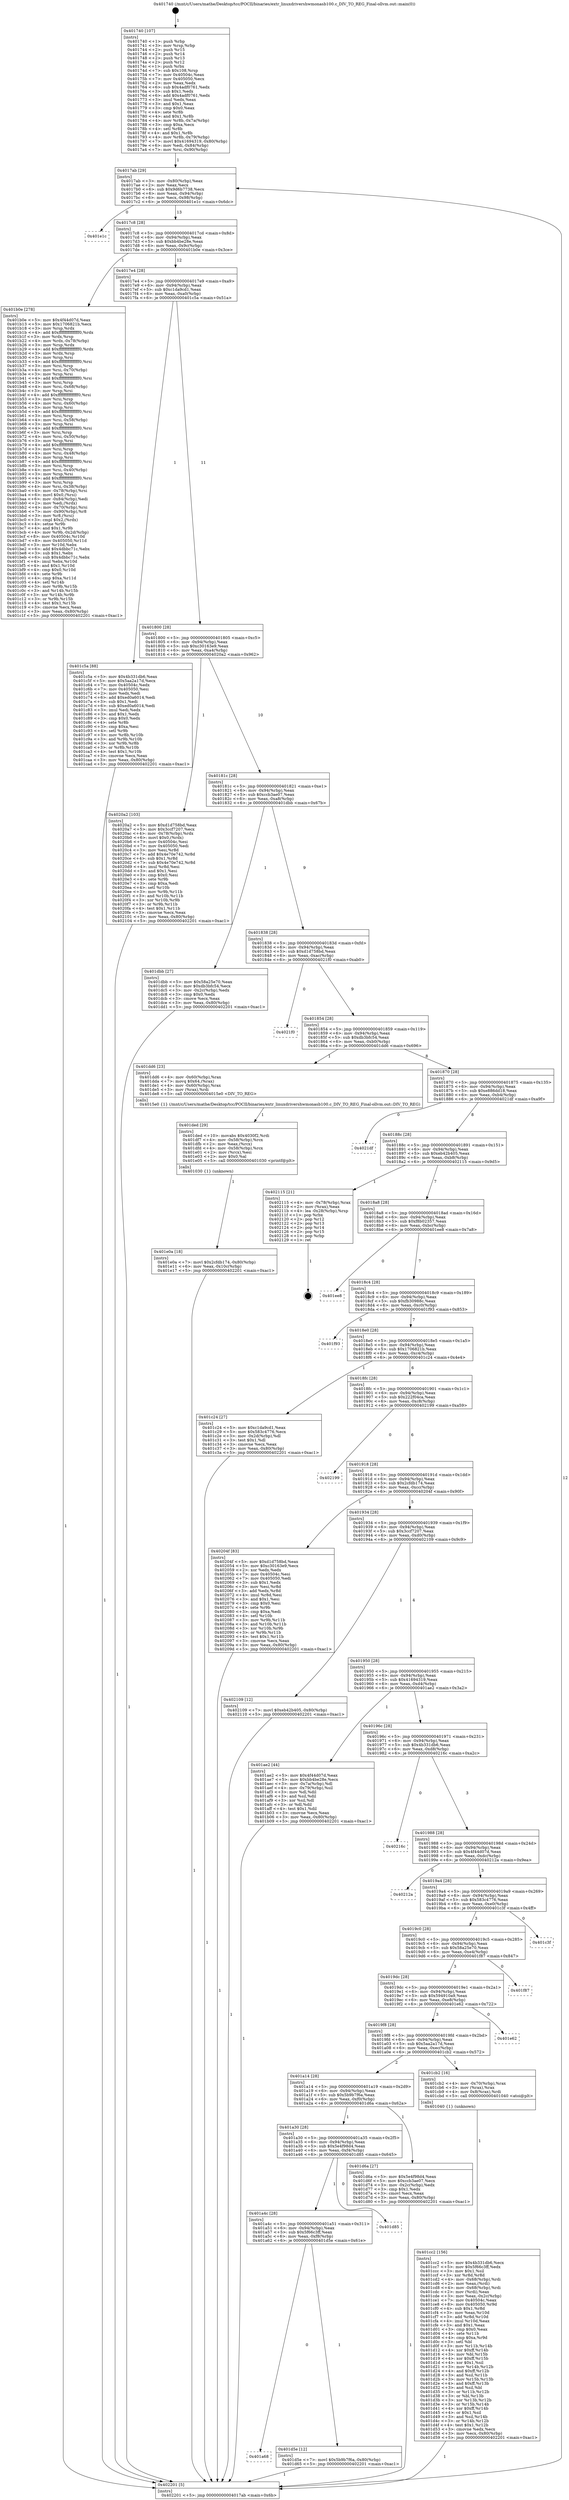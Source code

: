 digraph "0x401740" {
  label = "0x401740 (/mnt/c/Users/mathe/Desktop/tcc/POCII/binaries/extr_linuxdrivershwmonasb100.c_DIV_TO_REG_Final-ollvm.out::main(0))"
  labelloc = "t"
  node[shape=record]

  Entry [label="",width=0.3,height=0.3,shape=circle,fillcolor=black,style=filled]
  "0x4017ab" [label="{
     0x4017ab [29]\l
     | [instrs]\l
     &nbsp;&nbsp;0x4017ab \<+3\>: mov -0x80(%rbp),%eax\l
     &nbsp;&nbsp;0x4017ae \<+2\>: mov %eax,%ecx\l
     &nbsp;&nbsp;0x4017b0 \<+6\>: sub $0x9d6b7738,%ecx\l
     &nbsp;&nbsp;0x4017b6 \<+6\>: mov %eax,-0x94(%rbp)\l
     &nbsp;&nbsp;0x4017bc \<+6\>: mov %ecx,-0x98(%rbp)\l
     &nbsp;&nbsp;0x4017c2 \<+6\>: je 0000000000401e1c \<main+0x6dc\>\l
  }"]
  "0x401e1c" [label="{
     0x401e1c\l
  }", style=dashed]
  "0x4017c8" [label="{
     0x4017c8 [28]\l
     | [instrs]\l
     &nbsp;&nbsp;0x4017c8 \<+5\>: jmp 00000000004017cd \<main+0x8d\>\l
     &nbsp;&nbsp;0x4017cd \<+6\>: mov -0x94(%rbp),%eax\l
     &nbsp;&nbsp;0x4017d3 \<+5\>: sub $0xbb4be28e,%eax\l
     &nbsp;&nbsp;0x4017d8 \<+6\>: mov %eax,-0x9c(%rbp)\l
     &nbsp;&nbsp;0x4017de \<+6\>: je 0000000000401b0e \<main+0x3ce\>\l
  }"]
  Exit [label="",width=0.3,height=0.3,shape=circle,fillcolor=black,style=filled,peripheries=2]
  "0x401b0e" [label="{
     0x401b0e [278]\l
     | [instrs]\l
     &nbsp;&nbsp;0x401b0e \<+5\>: mov $0x4f44d07d,%eax\l
     &nbsp;&nbsp;0x401b13 \<+5\>: mov $0x1706821b,%ecx\l
     &nbsp;&nbsp;0x401b18 \<+3\>: mov %rsp,%rdx\l
     &nbsp;&nbsp;0x401b1b \<+4\>: add $0xfffffffffffffff0,%rdx\l
     &nbsp;&nbsp;0x401b1f \<+3\>: mov %rdx,%rsp\l
     &nbsp;&nbsp;0x401b22 \<+4\>: mov %rdx,-0x78(%rbp)\l
     &nbsp;&nbsp;0x401b26 \<+3\>: mov %rsp,%rdx\l
     &nbsp;&nbsp;0x401b29 \<+4\>: add $0xfffffffffffffff0,%rdx\l
     &nbsp;&nbsp;0x401b2d \<+3\>: mov %rdx,%rsp\l
     &nbsp;&nbsp;0x401b30 \<+3\>: mov %rsp,%rsi\l
     &nbsp;&nbsp;0x401b33 \<+4\>: add $0xfffffffffffffff0,%rsi\l
     &nbsp;&nbsp;0x401b37 \<+3\>: mov %rsi,%rsp\l
     &nbsp;&nbsp;0x401b3a \<+4\>: mov %rsi,-0x70(%rbp)\l
     &nbsp;&nbsp;0x401b3e \<+3\>: mov %rsp,%rsi\l
     &nbsp;&nbsp;0x401b41 \<+4\>: add $0xfffffffffffffff0,%rsi\l
     &nbsp;&nbsp;0x401b45 \<+3\>: mov %rsi,%rsp\l
     &nbsp;&nbsp;0x401b48 \<+4\>: mov %rsi,-0x68(%rbp)\l
     &nbsp;&nbsp;0x401b4c \<+3\>: mov %rsp,%rsi\l
     &nbsp;&nbsp;0x401b4f \<+4\>: add $0xfffffffffffffff0,%rsi\l
     &nbsp;&nbsp;0x401b53 \<+3\>: mov %rsi,%rsp\l
     &nbsp;&nbsp;0x401b56 \<+4\>: mov %rsi,-0x60(%rbp)\l
     &nbsp;&nbsp;0x401b5a \<+3\>: mov %rsp,%rsi\l
     &nbsp;&nbsp;0x401b5d \<+4\>: add $0xfffffffffffffff0,%rsi\l
     &nbsp;&nbsp;0x401b61 \<+3\>: mov %rsi,%rsp\l
     &nbsp;&nbsp;0x401b64 \<+4\>: mov %rsi,-0x58(%rbp)\l
     &nbsp;&nbsp;0x401b68 \<+3\>: mov %rsp,%rsi\l
     &nbsp;&nbsp;0x401b6b \<+4\>: add $0xfffffffffffffff0,%rsi\l
     &nbsp;&nbsp;0x401b6f \<+3\>: mov %rsi,%rsp\l
     &nbsp;&nbsp;0x401b72 \<+4\>: mov %rsi,-0x50(%rbp)\l
     &nbsp;&nbsp;0x401b76 \<+3\>: mov %rsp,%rsi\l
     &nbsp;&nbsp;0x401b79 \<+4\>: add $0xfffffffffffffff0,%rsi\l
     &nbsp;&nbsp;0x401b7d \<+3\>: mov %rsi,%rsp\l
     &nbsp;&nbsp;0x401b80 \<+4\>: mov %rsi,-0x48(%rbp)\l
     &nbsp;&nbsp;0x401b84 \<+3\>: mov %rsp,%rsi\l
     &nbsp;&nbsp;0x401b87 \<+4\>: add $0xfffffffffffffff0,%rsi\l
     &nbsp;&nbsp;0x401b8b \<+3\>: mov %rsi,%rsp\l
     &nbsp;&nbsp;0x401b8e \<+4\>: mov %rsi,-0x40(%rbp)\l
     &nbsp;&nbsp;0x401b92 \<+3\>: mov %rsp,%rsi\l
     &nbsp;&nbsp;0x401b95 \<+4\>: add $0xfffffffffffffff0,%rsi\l
     &nbsp;&nbsp;0x401b99 \<+3\>: mov %rsi,%rsp\l
     &nbsp;&nbsp;0x401b9c \<+4\>: mov %rsi,-0x38(%rbp)\l
     &nbsp;&nbsp;0x401ba0 \<+4\>: mov -0x78(%rbp),%rsi\l
     &nbsp;&nbsp;0x401ba4 \<+6\>: movl $0x0,(%rsi)\l
     &nbsp;&nbsp;0x401baa \<+6\>: mov -0x84(%rbp),%edi\l
     &nbsp;&nbsp;0x401bb0 \<+2\>: mov %edi,(%rdx)\l
     &nbsp;&nbsp;0x401bb2 \<+4\>: mov -0x70(%rbp),%rsi\l
     &nbsp;&nbsp;0x401bb6 \<+7\>: mov -0x90(%rbp),%r8\l
     &nbsp;&nbsp;0x401bbd \<+3\>: mov %r8,(%rsi)\l
     &nbsp;&nbsp;0x401bc0 \<+3\>: cmpl $0x2,(%rdx)\l
     &nbsp;&nbsp;0x401bc3 \<+4\>: setne %r9b\l
     &nbsp;&nbsp;0x401bc7 \<+4\>: and $0x1,%r9b\l
     &nbsp;&nbsp;0x401bcb \<+4\>: mov %r9b,-0x2d(%rbp)\l
     &nbsp;&nbsp;0x401bcf \<+8\>: mov 0x40504c,%r10d\l
     &nbsp;&nbsp;0x401bd7 \<+8\>: mov 0x405050,%r11d\l
     &nbsp;&nbsp;0x401bdf \<+3\>: mov %r10d,%ebx\l
     &nbsp;&nbsp;0x401be2 \<+6\>: add $0x4dbbc71c,%ebx\l
     &nbsp;&nbsp;0x401be8 \<+3\>: sub $0x1,%ebx\l
     &nbsp;&nbsp;0x401beb \<+6\>: sub $0x4dbbc71c,%ebx\l
     &nbsp;&nbsp;0x401bf1 \<+4\>: imul %ebx,%r10d\l
     &nbsp;&nbsp;0x401bf5 \<+4\>: and $0x1,%r10d\l
     &nbsp;&nbsp;0x401bf9 \<+4\>: cmp $0x0,%r10d\l
     &nbsp;&nbsp;0x401bfd \<+4\>: sete %r9b\l
     &nbsp;&nbsp;0x401c01 \<+4\>: cmp $0xa,%r11d\l
     &nbsp;&nbsp;0x401c05 \<+4\>: setl %r14b\l
     &nbsp;&nbsp;0x401c09 \<+3\>: mov %r9b,%r15b\l
     &nbsp;&nbsp;0x401c0c \<+3\>: and %r14b,%r15b\l
     &nbsp;&nbsp;0x401c0f \<+3\>: xor %r14b,%r9b\l
     &nbsp;&nbsp;0x401c12 \<+3\>: or %r9b,%r15b\l
     &nbsp;&nbsp;0x401c15 \<+4\>: test $0x1,%r15b\l
     &nbsp;&nbsp;0x401c19 \<+3\>: cmovne %ecx,%eax\l
     &nbsp;&nbsp;0x401c1c \<+3\>: mov %eax,-0x80(%rbp)\l
     &nbsp;&nbsp;0x401c1f \<+5\>: jmp 0000000000402201 \<main+0xac1\>\l
  }"]
  "0x4017e4" [label="{
     0x4017e4 [28]\l
     | [instrs]\l
     &nbsp;&nbsp;0x4017e4 \<+5\>: jmp 00000000004017e9 \<main+0xa9\>\l
     &nbsp;&nbsp;0x4017e9 \<+6\>: mov -0x94(%rbp),%eax\l
     &nbsp;&nbsp;0x4017ef \<+5\>: sub $0xc1da9cd1,%eax\l
     &nbsp;&nbsp;0x4017f4 \<+6\>: mov %eax,-0xa0(%rbp)\l
     &nbsp;&nbsp;0x4017fa \<+6\>: je 0000000000401c5a \<main+0x51a\>\l
  }"]
  "0x401e0a" [label="{
     0x401e0a [18]\l
     | [instrs]\l
     &nbsp;&nbsp;0x401e0a \<+7\>: movl $0x2cfdb174,-0x80(%rbp)\l
     &nbsp;&nbsp;0x401e11 \<+6\>: mov %eax,-0x10c(%rbp)\l
     &nbsp;&nbsp;0x401e17 \<+5\>: jmp 0000000000402201 \<main+0xac1\>\l
  }"]
  "0x401c5a" [label="{
     0x401c5a [88]\l
     | [instrs]\l
     &nbsp;&nbsp;0x401c5a \<+5\>: mov $0x4b331db6,%eax\l
     &nbsp;&nbsp;0x401c5f \<+5\>: mov $0x5aa2a17d,%ecx\l
     &nbsp;&nbsp;0x401c64 \<+7\>: mov 0x40504c,%edx\l
     &nbsp;&nbsp;0x401c6b \<+7\>: mov 0x405050,%esi\l
     &nbsp;&nbsp;0x401c72 \<+2\>: mov %edx,%edi\l
     &nbsp;&nbsp;0x401c74 \<+6\>: add $0xed0a6014,%edi\l
     &nbsp;&nbsp;0x401c7a \<+3\>: sub $0x1,%edi\l
     &nbsp;&nbsp;0x401c7d \<+6\>: sub $0xed0a6014,%edi\l
     &nbsp;&nbsp;0x401c83 \<+3\>: imul %edi,%edx\l
     &nbsp;&nbsp;0x401c86 \<+3\>: and $0x1,%edx\l
     &nbsp;&nbsp;0x401c89 \<+3\>: cmp $0x0,%edx\l
     &nbsp;&nbsp;0x401c8c \<+4\>: sete %r8b\l
     &nbsp;&nbsp;0x401c90 \<+3\>: cmp $0xa,%esi\l
     &nbsp;&nbsp;0x401c93 \<+4\>: setl %r9b\l
     &nbsp;&nbsp;0x401c97 \<+3\>: mov %r8b,%r10b\l
     &nbsp;&nbsp;0x401c9a \<+3\>: and %r9b,%r10b\l
     &nbsp;&nbsp;0x401c9d \<+3\>: xor %r9b,%r8b\l
     &nbsp;&nbsp;0x401ca0 \<+3\>: or %r8b,%r10b\l
     &nbsp;&nbsp;0x401ca3 \<+4\>: test $0x1,%r10b\l
     &nbsp;&nbsp;0x401ca7 \<+3\>: cmovne %ecx,%eax\l
     &nbsp;&nbsp;0x401caa \<+3\>: mov %eax,-0x80(%rbp)\l
     &nbsp;&nbsp;0x401cad \<+5\>: jmp 0000000000402201 \<main+0xac1\>\l
  }"]
  "0x401800" [label="{
     0x401800 [28]\l
     | [instrs]\l
     &nbsp;&nbsp;0x401800 \<+5\>: jmp 0000000000401805 \<main+0xc5\>\l
     &nbsp;&nbsp;0x401805 \<+6\>: mov -0x94(%rbp),%eax\l
     &nbsp;&nbsp;0x40180b \<+5\>: sub $0xc30163e9,%eax\l
     &nbsp;&nbsp;0x401810 \<+6\>: mov %eax,-0xa4(%rbp)\l
     &nbsp;&nbsp;0x401816 \<+6\>: je 00000000004020a2 \<main+0x962\>\l
  }"]
  "0x401ded" [label="{
     0x401ded [29]\l
     | [instrs]\l
     &nbsp;&nbsp;0x401ded \<+10\>: movabs $0x4030f2,%rdi\l
     &nbsp;&nbsp;0x401df7 \<+4\>: mov -0x58(%rbp),%rcx\l
     &nbsp;&nbsp;0x401dfb \<+2\>: mov %eax,(%rcx)\l
     &nbsp;&nbsp;0x401dfd \<+4\>: mov -0x58(%rbp),%rcx\l
     &nbsp;&nbsp;0x401e01 \<+2\>: mov (%rcx),%esi\l
     &nbsp;&nbsp;0x401e03 \<+2\>: mov $0x0,%al\l
     &nbsp;&nbsp;0x401e05 \<+5\>: call 0000000000401030 \<printf@plt\>\l
     | [calls]\l
     &nbsp;&nbsp;0x401030 \{1\} (unknown)\l
  }"]
  "0x4020a2" [label="{
     0x4020a2 [103]\l
     | [instrs]\l
     &nbsp;&nbsp;0x4020a2 \<+5\>: mov $0xd1d758bd,%eax\l
     &nbsp;&nbsp;0x4020a7 \<+5\>: mov $0x3ccf7207,%ecx\l
     &nbsp;&nbsp;0x4020ac \<+4\>: mov -0x78(%rbp),%rdx\l
     &nbsp;&nbsp;0x4020b0 \<+6\>: movl $0x0,(%rdx)\l
     &nbsp;&nbsp;0x4020b6 \<+7\>: mov 0x40504c,%esi\l
     &nbsp;&nbsp;0x4020bd \<+7\>: mov 0x405050,%edi\l
     &nbsp;&nbsp;0x4020c4 \<+3\>: mov %esi,%r8d\l
     &nbsp;&nbsp;0x4020c7 \<+7\>: add $0x4e70e742,%r8d\l
     &nbsp;&nbsp;0x4020ce \<+4\>: sub $0x1,%r8d\l
     &nbsp;&nbsp;0x4020d2 \<+7\>: sub $0x4e70e742,%r8d\l
     &nbsp;&nbsp;0x4020d9 \<+4\>: imul %r8d,%esi\l
     &nbsp;&nbsp;0x4020dd \<+3\>: and $0x1,%esi\l
     &nbsp;&nbsp;0x4020e0 \<+3\>: cmp $0x0,%esi\l
     &nbsp;&nbsp;0x4020e3 \<+4\>: sete %r9b\l
     &nbsp;&nbsp;0x4020e7 \<+3\>: cmp $0xa,%edi\l
     &nbsp;&nbsp;0x4020ea \<+4\>: setl %r10b\l
     &nbsp;&nbsp;0x4020ee \<+3\>: mov %r9b,%r11b\l
     &nbsp;&nbsp;0x4020f1 \<+3\>: and %r10b,%r11b\l
     &nbsp;&nbsp;0x4020f4 \<+3\>: xor %r10b,%r9b\l
     &nbsp;&nbsp;0x4020f7 \<+3\>: or %r9b,%r11b\l
     &nbsp;&nbsp;0x4020fa \<+4\>: test $0x1,%r11b\l
     &nbsp;&nbsp;0x4020fe \<+3\>: cmovne %ecx,%eax\l
     &nbsp;&nbsp;0x402101 \<+3\>: mov %eax,-0x80(%rbp)\l
     &nbsp;&nbsp;0x402104 \<+5\>: jmp 0000000000402201 \<main+0xac1\>\l
  }"]
  "0x40181c" [label="{
     0x40181c [28]\l
     | [instrs]\l
     &nbsp;&nbsp;0x40181c \<+5\>: jmp 0000000000401821 \<main+0xe1\>\l
     &nbsp;&nbsp;0x401821 \<+6\>: mov -0x94(%rbp),%eax\l
     &nbsp;&nbsp;0x401827 \<+5\>: sub $0xccb3ae07,%eax\l
     &nbsp;&nbsp;0x40182c \<+6\>: mov %eax,-0xa8(%rbp)\l
     &nbsp;&nbsp;0x401832 \<+6\>: je 0000000000401dbb \<main+0x67b\>\l
  }"]
  "0x401a68" [label="{
     0x401a68\l
  }", style=dashed]
  "0x401dbb" [label="{
     0x401dbb [27]\l
     | [instrs]\l
     &nbsp;&nbsp;0x401dbb \<+5\>: mov $0x58a25e70,%eax\l
     &nbsp;&nbsp;0x401dc0 \<+5\>: mov $0xdb3bfc54,%ecx\l
     &nbsp;&nbsp;0x401dc5 \<+3\>: mov -0x2c(%rbp),%edx\l
     &nbsp;&nbsp;0x401dc8 \<+3\>: cmp $0x0,%edx\l
     &nbsp;&nbsp;0x401dcb \<+3\>: cmove %ecx,%eax\l
     &nbsp;&nbsp;0x401dce \<+3\>: mov %eax,-0x80(%rbp)\l
     &nbsp;&nbsp;0x401dd1 \<+5\>: jmp 0000000000402201 \<main+0xac1\>\l
  }"]
  "0x401838" [label="{
     0x401838 [28]\l
     | [instrs]\l
     &nbsp;&nbsp;0x401838 \<+5\>: jmp 000000000040183d \<main+0xfd\>\l
     &nbsp;&nbsp;0x40183d \<+6\>: mov -0x94(%rbp),%eax\l
     &nbsp;&nbsp;0x401843 \<+5\>: sub $0xd1d758bd,%eax\l
     &nbsp;&nbsp;0x401848 \<+6\>: mov %eax,-0xac(%rbp)\l
     &nbsp;&nbsp;0x40184e \<+6\>: je 00000000004021f0 \<main+0xab0\>\l
  }"]
  "0x401d5e" [label="{
     0x401d5e [12]\l
     | [instrs]\l
     &nbsp;&nbsp;0x401d5e \<+7\>: movl $0x5b9b7f6a,-0x80(%rbp)\l
     &nbsp;&nbsp;0x401d65 \<+5\>: jmp 0000000000402201 \<main+0xac1\>\l
  }"]
  "0x4021f0" [label="{
     0x4021f0\l
  }", style=dashed]
  "0x401854" [label="{
     0x401854 [28]\l
     | [instrs]\l
     &nbsp;&nbsp;0x401854 \<+5\>: jmp 0000000000401859 \<main+0x119\>\l
     &nbsp;&nbsp;0x401859 \<+6\>: mov -0x94(%rbp),%eax\l
     &nbsp;&nbsp;0x40185f \<+5\>: sub $0xdb3bfc54,%eax\l
     &nbsp;&nbsp;0x401864 \<+6\>: mov %eax,-0xb0(%rbp)\l
     &nbsp;&nbsp;0x40186a \<+6\>: je 0000000000401dd6 \<main+0x696\>\l
  }"]
  "0x401a4c" [label="{
     0x401a4c [28]\l
     | [instrs]\l
     &nbsp;&nbsp;0x401a4c \<+5\>: jmp 0000000000401a51 \<main+0x311\>\l
     &nbsp;&nbsp;0x401a51 \<+6\>: mov -0x94(%rbp),%eax\l
     &nbsp;&nbsp;0x401a57 \<+5\>: sub $0x5f66c3ff,%eax\l
     &nbsp;&nbsp;0x401a5c \<+6\>: mov %eax,-0xf8(%rbp)\l
     &nbsp;&nbsp;0x401a62 \<+6\>: je 0000000000401d5e \<main+0x61e\>\l
  }"]
  "0x401dd6" [label="{
     0x401dd6 [23]\l
     | [instrs]\l
     &nbsp;&nbsp;0x401dd6 \<+4\>: mov -0x60(%rbp),%rax\l
     &nbsp;&nbsp;0x401dda \<+7\>: movq $0x64,(%rax)\l
     &nbsp;&nbsp;0x401de1 \<+4\>: mov -0x60(%rbp),%rax\l
     &nbsp;&nbsp;0x401de5 \<+3\>: mov (%rax),%rdi\l
     &nbsp;&nbsp;0x401de8 \<+5\>: call 00000000004015e0 \<DIV_TO_REG\>\l
     | [calls]\l
     &nbsp;&nbsp;0x4015e0 \{1\} (/mnt/c/Users/mathe/Desktop/tcc/POCII/binaries/extr_linuxdrivershwmonasb100.c_DIV_TO_REG_Final-ollvm.out::DIV_TO_REG)\l
  }"]
  "0x401870" [label="{
     0x401870 [28]\l
     | [instrs]\l
     &nbsp;&nbsp;0x401870 \<+5\>: jmp 0000000000401875 \<main+0x135\>\l
     &nbsp;&nbsp;0x401875 \<+6\>: mov -0x94(%rbp),%eax\l
     &nbsp;&nbsp;0x40187b \<+5\>: sub $0xe886dd18,%eax\l
     &nbsp;&nbsp;0x401880 \<+6\>: mov %eax,-0xb4(%rbp)\l
     &nbsp;&nbsp;0x401886 \<+6\>: je 00000000004021df \<main+0xa9f\>\l
  }"]
  "0x401d85" [label="{
     0x401d85\l
  }", style=dashed]
  "0x4021df" [label="{
     0x4021df\l
  }", style=dashed]
  "0x40188c" [label="{
     0x40188c [28]\l
     | [instrs]\l
     &nbsp;&nbsp;0x40188c \<+5\>: jmp 0000000000401891 \<main+0x151\>\l
     &nbsp;&nbsp;0x401891 \<+6\>: mov -0x94(%rbp),%eax\l
     &nbsp;&nbsp;0x401897 \<+5\>: sub $0xeb42b405,%eax\l
     &nbsp;&nbsp;0x40189c \<+6\>: mov %eax,-0xb8(%rbp)\l
     &nbsp;&nbsp;0x4018a2 \<+6\>: je 0000000000402115 \<main+0x9d5\>\l
  }"]
  "0x401a30" [label="{
     0x401a30 [28]\l
     | [instrs]\l
     &nbsp;&nbsp;0x401a30 \<+5\>: jmp 0000000000401a35 \<main+0x2f5\>\l
     &nbsp;&nbsp;0x401a35 \<+6\>: mov -0x94(%rbp),%eax\l
     &nbsp;&nbsp;0x401a3b \<+5\>: sub $0x5e4f98d4,%eax\l
     &nbsp;&nbsp;0x401a40 \<+6\>: mov %eax,-0xf4(%rbp)\l
     &nbsp;&nbsp;0x401a46 \<+6\>: je 0000000000401d85 \<main+0x645\>\l
  }"]
  "0x402115" [label="{
     0x402115 [21]\l
     | [instrs]\l
     &nbsp;&nbsp;0x402115 \<+4\>: mov -0x78(%rbp),%rax\l
     &nbsp;&nbsp;0x402119 \<+2\>: mov (%rax),%eax\l
     &nbsp;&nbsp;0x40211b \<+4\>: lea -0x28(%rbp),%rsp\l
     &nbsp;&nbsp;0x40211f \<+1\>: pop %rbx\l
     &nbsp;&nbsp;0x402120 \<+2\>: pop %r12\l
     &nbsp;&nbsp;0x402122 \<+2\>: pop %r13\l
     &nbsp;&nbsp;0x402124 \<+2\>: pop %r14\l
     &nbsp;&nbsp;0x402126 \<+2\>: pop %r15\l
     &nbsp;&nbsp;0x402128 \<+1\>: pop %rbp\l
     &nbsp;&nbsp;0x402129 \<+1\>: ret\l
  }"]
  "0x4018a8" [label="{
     0x4018a8 [28]\l
     | [instrs]\l
     &nbsp;&nbsp;0x4018a8 \<+5\>: jmp 00000000004018ad \<main+0x16d\>\l
     &nbsp;&nbsp;0x4018ad \<+6\>: mov -0x94(%rbp),%eax\l
     &nbsp;&nbsp;0x4018b3 \<+5\>: sub $0xf8b02357,%eax\l
     &nbsp;&nbsp;0x4018b8 \<+6\>: mov %eax,-0xbc(%rbp)\l
     &nbsp;&nbsp;0x4018be \<+6\>: je 0000000000401ee8 \<main+0x7a8\>\l
  }"]
  "0x401d6a" [label="{
     0x401d6a [27]\l
     | [instrs]\l
     &nbsp;&nbsp;0x401d6a \<+5\>: mov $0x5e4f98d4,%eax\l
     &nbsp;&nbsp;0x401d6f \<+5\>: mov $0xccb3ae07,%ecx\l
     &nbsp;&nbsp;0x401d74 \<+3\>: mov -0x2c(%rbp),%edx\l
     &nbsp;&nbsp;0x401d77 \<+3\>: cmp $0x1,%edx\l
     &nbsp;&nbsp;0x401d7a \<+3\>: cmovl %ecx,%eax\l
     &nbsp;&nbsp;0x401d7d \<+3\>: mov %eax,-0x80(%rbp)\l
     &nbsp;&nbsp;0x401d80 \<+5\>: jmp 0000000000402201 \<main+0xac1\>\l
  }"]
  "0x401ee8" [label="{
     0x401ee8\l
  }", style=dashed]
  "0x4018c4" [label="{
     0x4018c4 [28]\l
     | [instrs]\l
     &nbsp;&nbsp;0x4018c4 \<+5\>: jmp 00000000004018c9 \<main+0x189\>\l
     &nbsp;&nbsp;0x4018c9 \<+6\>: mov -0x94(%rbp),%eax\l
     &nbsp;&nbsp;0x4018cf \<+5\>: sub $0xfb30988c,%eax\l
     &nbsp;&nbsp;0x4018d4 \<+6\>: mov %eax,-0xc0(%rbp)\l
     &nbsp;&nbsp;0x4018da \<+6\>: je 0000000000401f93 \<main+0x853\>\l
  }"]
  "0x401cc2" [label="{
     0x401cc2 [156]\l
     | [instrs]\l
     &nbsp;&nbsp;0x401cc2 \<+5\>: mov $0x4b331db6,%ecx\l
     &nbsp;&nbsp;0x401cc7 \<+5\>: mov $0x5f66c3ff,%edx\l
     &nbsp;&nbsp;0x401ccc \<+3\>: mov $0x1,%sil\l
     &nbsp;&nbsp;0x401ccf \<+3\>: xor %r8d,%r8d\l
     &nbsp;&nbsp;0x401cd2 \<+4\>: mov -0x68(%rbp),%rdi\l
     &nbsp;&nbsp;0x401cd6 \<+2\>: mov %eax,(%rdi)\l
     &nbsp;&nbsp;0x401cd8 \<+4\>: mov -0x68(%rbp),%rdi\l
     &nbsp;&nbsp;0x401cdc \<+2\>: mov (%rdi),%eax\l
     &nbsp;&nbsp;0x401cde \<+3\>: mov %eax,-0x2c(%rbp)\l
     &nbsp;&nbsp;0x401ce1 \<+7\>: mov 0x40504c,%eax\l
     &nbsp;&nbsp;0x401ce8 \<+8\>: mov 0x405050,%r9d\l
     &nbsp;&nbsp;0x401cf0 \<+4\>: sub $0x1,%r8d\l
     &nbsp;&nbsp;0x401cf4 \<+3\>: mov %eax,%r10d\l
     &nbsp;&nbsp;0x401cf7 \<+3\>: add %r8d,%r10d\l
     &nbsp;&nbsp;0x401cfa \<+4\>: imul %r10d,%eax\l
     &nbsp;&nbsp;0x401cfe \<+3\>: and $0x1,%eax\l
     &nbsp;&nbsp;0x401d01 \<+3\>: cmp $0x0,%eax\l
     &nbsp;&nbsp;0x401d04 \<+4\>: sete %r11b\l
     &nbsp;&nbsp;0x401d08 \<+4\>: cmp $0xa,%r9d\l
     &nbsp;&nbsp;0x401d0c \<+3\>: setl %bl\l
     &nbsp;&nbsp;0x401d0f \<+3\>: mov %r11b,%r14b\l
     &nbsp;&nbsp;0x401d12 \<+4\>: xor $0xff,%r14b\l
     &nbsp;&nbsp;0x401d16 \<+3\>: mov %bl,%r15b\l
     &nbsp;&nbsp;0x401d19 \<+4\>: xor $0xff,%r15b\l
     &nbsp;&nbsp;0x401d1d \<+4\>: xor $0x1,%sil\l
     &nbsp;&nbsp;0x401d21 \<+3\>: mov %r14b,%r12b\l
     &nbsp;&nbsp;0x401d24 \<+4\>: and $0xff,%r12b\l
     &nbsp;&nbsp;0x401d28 \<+3\>: and %sil,%r11b\l
     &nbsp;&nbsp;0x401d2b \<+3\>: mov %r15b,%r13b\l
     &nbsp;&nbsp;0x401d2e \<+4\>: and $0xff,%r13b\l
     &nbsp;&nbsp;0x401d32 \<+3\>: and %sil,%bl\l
     &nbsp;&nbsp;0x401d35 \<+3\>: or %r11b,%r12b\l
     &nbsp;&nbsp;0x401d38 \<+3\>: or %bl,%r13b\l
     &nbsp;&nbsp;0x401d3b \<+3\>: xor %r13b,%r12b\l
     &nbsp;&nbsp;0x401d3e \<+3\>: or %r15b,%r14b\l
     &nbsp;&nbsp;0x401d41 \<+4\>: xor $0xff,%r14b\l
     &nbsp;&nbsp;0x401d45 \<+4\>: or $0x1,%sil\l
     &nbsp;&nbsp;0x401d49 \<+3\>: and %sil,%r14b\l
     &nbsp;&nbsp;0x401d4c \<+3\>: or %r14b,%r12b\l
     &nbsp;&nbsp;0x401d4f \<+4\>: test $0x1,%r12b\l
     &nbsp;&nbsp;0x401d53 \<+3\>: cmovne %edx,%ecx\l
     &nbsp;&nbsp;0x401d56 \<+3\>: mov %ecx,-0x80(%rbp)\l
     &nbsp;&nbsp;0x401d59 \<+5\>: jmp 0000000000402201 \<main+0xac1\>\l
  }"]
  "0x401f93" [label="{
     0x401f93\l
  }", style=dashed]
  "0x4018e0" [label="{
     0x4018e0 [28]\l
     | [instrs]\l
     &nbsp;&nbsp;0x4018e0 \<+5\>: jmp 00000000004018e5 \<main+0x1a5\>\l
     &nbsp;&nbsp;0x4018e5 \<+6\>: mov -0x94(%rbp),%eax\l
     &nbsp;&nbsp;0x4018eb \<+5\>: sub $0x1706821b,%eax\l
     &nbsp;&nbsp;0x4018f0 \<+6\>: mov %eax,-0xc4(%rbp)\l
     &nbsp;&nbsp;0x4018f6 \<+6\>: je 0000000000401c24 \<main+0x4e4\>\l
  }"]
  "0x401a14" [label="{
     0x401a14 [28]\l
     | [instrs]\l
     &nbsp;&nbsp;0x401a14 \<+5\>: jmp 0000000000401a19 \<main+0x2d9\>\l
     &nbsp;&nbsp;0x401a19 \<+6\>: mov -0x94(%rbp),%eax\l
     &nbsp;&nbsp;0x401a1f \<+5\>: sub $0x5b9b7f6a,%eax\l
     &nbsp;&nbsp;0x401a24 \<+6\>: mov %eax,-0xf0(%rbp)\l
     &nbsp;&nbsp;0x401a2a \<+6\>: je 0000000000401d6a \<main+0x62a\>\l
  }"]
  "0x401c24" [label="{
     0x401c24 [27]\l
     | [instrs]\l
     &nbsp;&nbsp;0x401c24 \<+5\>: mov $0xc1da9cd1,%eax\l
     &nbsp;&nbsp;0x401c29 \<+5\>: mov $0x583c4776,%ecx\l
     &nbsp;&nbsp;0x401c2e \<+3\>: mov -0x2d(%rbp),%dl\l
     &nbsp;&nbsp;0x401c31 \<+3\>: test $0x1,%dl\l
     &nbsp;&nbsp;0x401c34 \<+3\>: cmovne %ecx,%eax\l
     &nbsp;&nbsp;0x401c37 \<+3\>: mov %eax,-0x80(%rbp)\l
     &nbsp;&nbsp;0x401c3a \<+5\>: jmp 0000000000402201 \<main+0xac1\>\l
  }"]
  "0x4018fc" [label="{
     0x4018fc [28]\l
     | [instrs]\l
     &nbsp;&nbsp;0x4018fc \<+5\>: jmp 0000000000401901 \<main+0x1c1\>\l
     &nbsp;&nbsp;0x401901 \<+6\>: mov -0x94(%rbp),%eax\l
     &nbsp;&nbsp;0x401907 \<+5\>: sub $0x222f04ca,%eax\l
     &nbsp;&nbsp;0x40190c \<+6\>: mov %eax,-0xc8(%rbp)\l
     &nbsp;&nbsp;0x401912 \<+6\>: je 0000000000402199 \<main+0xa59\>\l
  }"]
  "0x401cb2" [label="{
     0x401cb2 [16]\l
     | [instrs]\l
     &nbsp;&nbsp;0x401cb2 \<+4\>: mov -0x70(%rbp),%rax\l
     &nbsp;&nbsp;0x401cb6 \<+3\>: mov (%rax),%rax\l
     &nbsp;&nbsp;0x401cb9 \<+4\>: mov 0x8(%rax),%rdi\l
     &nbsp;&nbsp;0x401cbd \<+5\>: call 0000000000401040 \<atoi@plt\>\l
     | [calls]\l
     &nbsp;&nbsp;0x401040 \{1\} (unknown)\l
  }"]
  "0x402199" [label="{
     0x402199\l
  }", style=dashed]
  "0x401918" [label="{
     0x401918 [28]\l
     | [instrs]\l
     &nbsp;&nbsp;0x401918 \<+5\>: jmp 000000000040191d \<main+0x1dd\>\l
     &nbsp;&nbsp;0x40191d \<+6\>: mov -0x94(%rbp),%eax\l
     &nbsp;&nbsp;0x401923 \<+5\>: sub $0x2cfdb174,%eax\l
     &nbsp;&nbsp;0x401928 \<+6\>: mov %eax,-0xcc(%rbp)\l
     &nbsp;&nbsp;0x40192e \<+6\>: je 000000000040204f \<main+0x90f\>\l
  }"]
  "0x4019f8" [label="{
     0x4019f8 [28]\l
     | [instrs]\l
     &nbsp;&nbsp;0x4019f8 \<+5\>: jmp 00000000004019fd \<main+0x2bd\>\l
     &nbsp;&nbsp;0x4019fd \<+6\>: mov -0x94(%rbp),%eax\l
     &nbsp;&nbsp;0x401a03 \<+5\>: sub $0x5aa2a17d,%eax\l
     &nbsp;&nbsp;0x401a08 \<+6\>: mov %eax,-0xec(%rbp)\l
     &nbsp;&nbsp;0x401a0e \<+6\>: je 0000000000401cb2 \<main+0x572\>\l
  }"]
  "0x40204f" [label="{
     0x40204f [83]\l
     | [instrs]\l
     &nbsp;&nbsp;0x40204f \<+5\>: mov $0xd1d758bd,%eax\l
     &nbsp;&nbsp;0x402054 \<+5\>: mov $0xc30163e9,%ecx\l
     &nbsp;&nbsp;0x402059 \<+2\>: xor %edx,%edx\l
     &nbsp;&nbsp;0x40205b \<+7\>: mov 0x40504c,%esi\l
     &nbsp;&nbsp;0x402062 \<+7\>: mov 0x405050,%edi\l
     &nbsp;&nbsp;0x402069 \<+3\>: sub $0x1,%edx\l
     &nbsp;&nbsp;0x40206c \<+3\>: mov %esi,%r8d\l
     &nbsp;&nbsp;0x40206f \<+3\>: add %edx,%r8d\l
     &nbsp;&nbsp;0x402072 \<+4\>: imul %r8d,%esi\l
     &nbsp;&nbsp;0x402076 \<+3\>: and $0x1,%esi\l
     &nbsp;&nbsp;0x402079 \<+3\>: cmp $0x0,%esi\l
     &nbsp;&nbsp;0x40207c \<+4\>: sete %r9b\l
     &nbsp;&nbsp;0x402080 \<+3\>: cmp $0xa,%edi\l
     &nbsp;&nbsp;0x402083 \<+4\>: setl %r10b\l
     &nbsp;&nbsp;0x402087 \<+3\>: mov %r9b,%r11b\l
     &nbsp;&nbsp;0x40208a \<+3\>: and %r10b,%r11b\l
     &nbsp;&nbsp;0x40208d \<+3\>: xor %r10b,%r9b\l
     &nbsp;&nbsp;0x402090 \<+3\>: or %r9b,%r11b\l
     &nbsp;&nbsp;0x402093 \<+4\>: test $0x1,%r11b\l
     &nbsp;&nbsp;0x402097 \<+3\>: cmovne %ecx,%eax\l
     &nbsp;&nbsp;0x40209a \<+3\>: mov %eax,-0x80(%rbp)\l
     &nbsp;&nbsp;0x40209d \<+5\>: jmp 0000000000402201 \<main+0xac1\>\l
  }"]
  "0x401934" [label="{
     0x401934 [28]\l
     | [instrs]\l
     &nbsp;&nbsp;0x401934 \<+5\>: jmp 0000000000401939 \<main+0x1f9\>\l
     &nbsp;&nbsp;0x401939 \<+6\>: mov -0x94(%rbp),%eax\l
     &nbsp;&nbsp;0x40193f \<+5\>: sub $0x3ccf7207,%eax\l
     &nbsp;&nbsp;0x401944 \<+6\>: mov %eax,-0xd0(%rbp)\l
     &nbsp;&nbsp;0x40194a \<+6\>: je 0000000000402109 \<main+0x9c9\>\l
  }"]
  "0x401e62" [label="{
     0x401e62\l
  }", style=dashed]
  "0x402109" [label="{
     0x402109 [12]\l
     | [instrs]\l
     &nbsp;&nbsp;0x402109 \<+7\>: movl $0xeb42b405,-0x80(%rbp)\l
     &nbsp;&nbsp;0x402110 \<+5\>: jmp 0000000000402201 \<main+0xac1\>\l
  }"]
  "0x401950" [label="{
     0x401950 [28]\l
     | [instrs]\l
     &nbsp;&nbsp;0x401950 \<+5\>: jmp 0000000000401955 \<main+0x215\>\l
     &nbsp;&nbsp;0x401955 \<+6\>: mov -0x94(%rbp),%eax\l
     &nbsp;&nbsp;0x40195b \<+5\>: sub $0x41694319,%eax\l
     &nbsp;&nbsp;0x401960 \<+6\>: mov %eax,-0xd4(%rbp)\l
     &nbsp;&nbsp;0x401966 \<+6\>: je 0000000000401ae2 \<main+0x3a2\>\l
  }"]
  "0x4019dc" [label="{
     0x4019dc [28]\l
     | [instrs]\l
     &nbsp;&nbsp;0x4019dc \<+5\>: jmp 00000000004019e1 \<main+0x2a1\>\l
     &nbsp;&nbsp;0x4019e1 \<+6\>: mov -0x94(%rbp),%eax\l
     &nbsp;&nbsp;0x4019e7 \<+5\>: sub $0x594910a9,%eax\l
     &nbsp;&nbsp;0x4019ec \<+6\>: mov %eax,-0xe8(%rbp)\l
     &nbsp;&nbsp;0x4019f2 \<+6\>: je 0000000000401e62 \<main+0x722\>\l
  }"]
  "0x401ae2" [label="{
     0x401ae2 [44]\l
     | [instrs]\l
     &nbsp;&nbsp;0x401ae2 \<+5\>: mov $0x4f44d07d,%eax\l
     &nbsp;&nbsp;0x401ae7 \<+5\>: mov $0xbb4be28e,%ecx\l
     &nbsp;&nbsp;0x401aec \<+3\>: mov -0x7a(%rbp),%dl\l
     &nbsp;&nbsp;0x401aef \<+4\>: mov -0x79(%rbp),%sil\l
     &nbsp;&nbsp;0x401af3 \<+3\>: mov %dl,%dil\l
     &nbsp;&nbsp;0x401af6 \<+3\>: and %sil,%dil\l
     &nbsp;&nbsp;0x401af9 \<+3\>: xor %sil,%dl\l
     &nbsp;&nbsp;0x401afc \<+3\>: or %dl,%dil\l
     &nbsp;&nbsp;0x401aff \<+4\>: test $0x1,%dil\l
     &nbsp;&nbsp;0x401b03 \<+3\>: cmovne %ecx,%eax\l
     &nbsp;&nbsp;0x401b06 \<+3\>: mov %eax,-0x80(%rbp)\l
     &nbsp;&nbsp;0x401b09 \<+5\>: jmp 0000000000402201 \<main+0xac1\>\l
  }"]
  "0x40196c" [label="{
     0x40196c [28]\l
     | [instrs]\l
     &nbsp;&nbsp;0x40196c \<+5\>: jmp 0000000000401971 \<main+0x231\>\l
     &nbsp;&nbsp;0x401971 \<+6\>: mov -0x94(%rbp),%eax\l
     &nbsp;&nbsp;0x401977 \<+5\>: sub $0x4b331db6,%eax\l
     &nbsp;&nbsp;0x40197c \<+6\>: mov %eax,-0xd8(%rbp)\l
     &nbsp;&nbsp;0x401982 \<+6\>: je 000000000040216c \<main+0xa2c\>\l
  }"]
  "0x402201" [label="{
     0x402201 [5]\l
     | [instrs]\l
     &nbsp;&nbsp;0x402201 \<+5\>: jmp 00000000004017ab \<main+0x6b\>\l
  }"]
  "0x401740" [label="{
     0x401740 [107]\l
     | [instrs]\l
     &nbsp;&nbsp;0x401740 \<+1\>: push %rbp\l
     &nbsp;&nbsp;0x401741 \<+3\>: mov %rsp,%rbp\l
     &nbsp;&nbsp;0x401744 \<+2\>: push %r15\l
     &nbsp;&nbsp;0x401746 \<+2\>: push %r14\l
     &nbsp;&nbsp;0x401748 \<+2\>: push %r13\l
     &nbsp;&nbsp;0x40174a \<+2\>: push %r12\l
     &nbsp;&nbsp;0x40174c \<+1\>: push %rbx\l
     &nbsp;&nbsp;0x40174d \<+7\>: sub $0x108,%rsp\l
     &nbsp;&nbsp;0x401754 \<+7\>: mov 0x40504c,%eax\l
     &nbsp;&nbsp;0x40175b \<+7\>: mov 0x405050,%ecx\l
     &nbsp;&nbsp;0x401762 \<+2\>: mov %eax,%edx\l
     &nbsp;&nbsp;0x401764 \<+6\>: sub $0x4adf0761,%edx\l
     &nbsp;&nbsp;0x40176a \<+3\>: sub $0x1,%edx\l
     &nbsp;&nbsp;0x40176d \<+6\>: add $0x4adf0761,%edx\l
     &nbsp;&nbsp;0x401773 \<+3\>: imul %edx,%eax\l
     &nbsp;&nbsp;0x401776 \<+3\>: and $0x1,%eax\l
     &nbsp;&nbsp;0x401779 \<+3\>: cmp $0x0,%eax\l
     &nbsp;&nbsp;0x40177c \<+4\>: sete %r8b\l
     &nbsp;&nbsp;0x401780 \<+4\>: and $0x1,%r8b\l
     &nbsp;&nbsp;0x401784 \<+4\>: mov %r8b,-0x7a(%rbp)\l
     &nbsp;&nbsp;0x401788 \<+3\>: cmp $0xa,%ecx\l
     &nbsp;&nbsp;0x40178b \<+4\>: setl %r8b\l
     &nbsp;&nbsp;0x40178f \<+4\>: and $0x1,%r8b\l
     &nbsp;&nbsp;0x401793 \<+4\>: mov %r8b,-0x79(%rbp)\l
     &nbsp;&nbsp;0x401797 \<+7\>: movl $0x41694319,-0x80(%rbp)\l
     &nbsp;&nbsp;0x40179e \<+6\>: mov %edi,-0x84(%rbp)\l
     &nbsp;&nbsp;0x4017a4 \<+7\>: mov %rsi,-0x90(%rbp)\l
  }"]
  "0x401f87" [label="{
     0x401f87\l
  }", style=dashed]
  "0x4019c0" [label="{
     0x4019c0 [28]\l
     | [instrs]\l
     &nbsp;&nbsp;0x4019c0 \<+5\>: jmp 00000000004019c5 \<main+0x285\>\l
     &nbsp;&nbsp;0x4019c5 \<+6\>: mov -0x94(%rbp),%eax\l
     &nbsp;&nbsp;0x4019cb \<+5\>: sub $0x58a25e70,%eax\l
     &nbsp;&nbsp;0x4019d0 \<+6\>: mov %eax,-0xe4(%rbp)\l
     &nbsp;&nbsp;0x4019d6 \<+6\>: je 0000000000401f87 \<main+0x847\>\l
  }"]
  "0x40216c" [label="{
     0x40216c\l
  }", style=dashed]
  "0x401988" [label="{
     0x401988 [28]\l
     | [instrs]\l
     &nbsp;&nbsp;0x401988 \<+5\>: jmp 000000000040198d \<main+0x24d\>\l
     &nbsp;&nbsp;0x40198d \<+6\>: mov -0x94(%rbp),%eax\l
     &nbsp;&nbsp;0x401993 \<+5\>: sub $0x4f44d07d,%eax\l
     &nbsp;&nbsp;0x401998 \<+6\>: mov %eax,-0xdc(%rbp)\l
     &nbsp;&nbsp;0x40199e \<+6\>: je 000000000040212a \<main+0x9ea\>\l
  }"]
  "0x401c3f" [label="{
     0x401c3f\l
  }", style=dashed]
  "0x40212a" [label="{
     0x40212a\l
  }", style=dashed]
  "0x4019a4" [label="{
     0x4019a4 [28]\l
     | [instrs]\l
     &nbsp;&nbsp;0x4019a4 \<+5\>: jmp 00000000004019a9 \<main+0x269\>\l
     &nbsp;&nbsp;0x4019a9 \<+6\>: mov -0x94(%rbp),%eax\l
     &nbsp;&nbsp;0x4019af \<+5\>: sub $0x583c4776,%eax\l
     &nbsp;&nbsp;0x4019b4 \<+6\>: mov %eax,-0xe0(%rbp)\l
     &nbsp;&nbsp;0x4019ba \<+6\>: je 0000000000401c3f \<main+0x4ff\>\l
  }"]
  Entry -> "0x401740" [label=" 1"]
  "0x4017ab" -> "0x401e1c" [label=" 0"]
  "0x4017ab" -> "0x4017c8" [label=" 13"]
  "0x402115" -> Exit [label=" 1"]
  "0x4017c8" -> "0x401b0e" [label=" 1"]
  "0x4017c8" -> "0x4017e4" [label=" 12"]
  "0x402109" -> "0x402201" [label=" 1"]
  "0x4017e4" -> "0x401c5a" [label=" 1"]
  "0x4017e4" -> "0x401800" [label=" 11"]
  "0x4020a2" -> "0x402201" [label=" 1"]
  "0x401800" -> "0x4020a2" [label=" 1"]
  "0x401800" -> "0x40181c" [label=" 10"]
  "0x40204f" -> "0x402201" [label=" 1"]
  "0x40181c" -> "0x401dbb" [label=" 1"]
  "0x40181c" -> "0x401838" [label=" 9"]
  "0x401e0a" -> "0x402201" [label=" 1"]
  "0x401838" -> "0x4021f0" [label=" 0"]
  "0x401838" -> "0x401854" [label=" 9"]
  "0x401ded" -> "0x401e0a" [label=" 1"]
  "0x401854" -> "0x401dd6" [label=" 1"]
  "0x401854" -> "0x401870" [label=" 8"]
  "0x401dbb" -> "0x402201" [label=" 1"]
  "0x401870" -> "0x4021df" [label=" 0"]
  "0x401870" -> "0x40188c" [label=" 8"]
  "0x401d6a" -> "0x402201" [label=" 1"]
  "0x40188c" -> "0x402115" [label=" 1"]
  "0x40188c" -> "0x4018a8" [label=" 7"]
  "0x401a4c" -> "0x401a68" [label=" 0"]
  "0x4018a8" -> "0x401ee8" [label=" 0"]
  "0x4018a8" -> "0x4018c4" [label=" 7"]
  "0x401a4c" -> "0x401d5e" [label=" 1"]
  "0x4018c4" -> "0x401f93" [label=" 0"]
  "0x4018c4" -> "0x4018e0" [label=" 7"]
  "0x401a30" -> "0x401a4c" [label=" 1"]
  "0x4018e0" -> "0x401c24" [label=" 1"]
  "0x4018e0" -> "0x4018fc" [label=" 6"]
  "0x401a30" -> "0x401d85" [label=" 0"]
  "0x4018fc" -> "0x402199" [label=" 0"]
  "0x4018fc" -> "0x401918" [label=" 6"]
  "0x401d5e" -> "0x402201" [label=" 1"]
  "0x401918" -> "0x40204f" [label=" 1"]
  "0x401918" -> "0x401934" [label=" 5"]
  "0x401a14" -> "0x401d6a" [label=" 1"]
  "0x401934" -> "0x402109" [label=" 1"]
  "0x401934" -> "0x401950" [label=" 4"]
  "0x401dd6" -> "0x401ded" [label=" 1"]
  "0x401950" -> "0x401ae2" [label=" 1"]
  "0x401950" -> "0x40196c" [label=" 3"]
  "0x401ae2" -> "0x402201" [label=" 1"]
  "0x401740" -> "0x4017ab" [label=" 1"]
  "0x402201" -> "0x4017ab" [label=" 12"]
  "0x401cb2" -> "0x401cc2" [label=" 1"]
  "0x401b0e" -> "0x402201" [label=" 1"]
  "0x401c24" -> "0x402201" [label=" 1"]
  "0x401c5a" -> "0x402201" [label=" 1"]
  "0x4019f8" -> "0x401a14" [label=" 2"]
  "0x40196c" -> "0x40216c" [label=" 0"]
  "0x40196c" -> "0x401988" [label=" 3"]
  "0x401a14" -> "0x401a30" [label=" 1"]
  "0x401988" -> "0x40212a" [label=" 0"]
  "0x401988" -> "0x4019a4" [label=" 3"]
  "0x4019dc" -> "0x4019f8" [label=" 3"]
  "0x4019a4" -> "0x401c3f" [label=" 0"]
  "0x4019a4" -> "0x4019c0" [label=" 3"]
  "0x4019f8" -> "0x401cb2" [label=" 1"]
  "0x4019c0" -> "0x401f87" [label=" 0"]
  "0x4019c0" -> "0x4019dc" [label=" 3"]
  "0x401cc2" -> "0x402201" [label=" 1"]
  "0x4019dc" -> "0x401e62" [label=" 0"]
}
